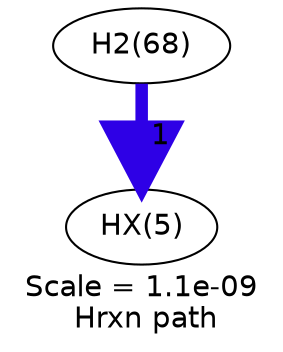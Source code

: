digraph reaction_paths {
center=1;
s10 -> s41[fontname="Helvetica", style="setlinewidth(6)", arrowsize=3, color="0.7, 1.5, 0.9"
, label=" 1"];
s10 [ fontname="Helvetica", label="H2(68)"];
s41 [ fontname="Helvetica", label="HX(5)"];
 label = "Scale = 1.1e-09\l Hrxn path";
 fontname = "Helvetica";
}

